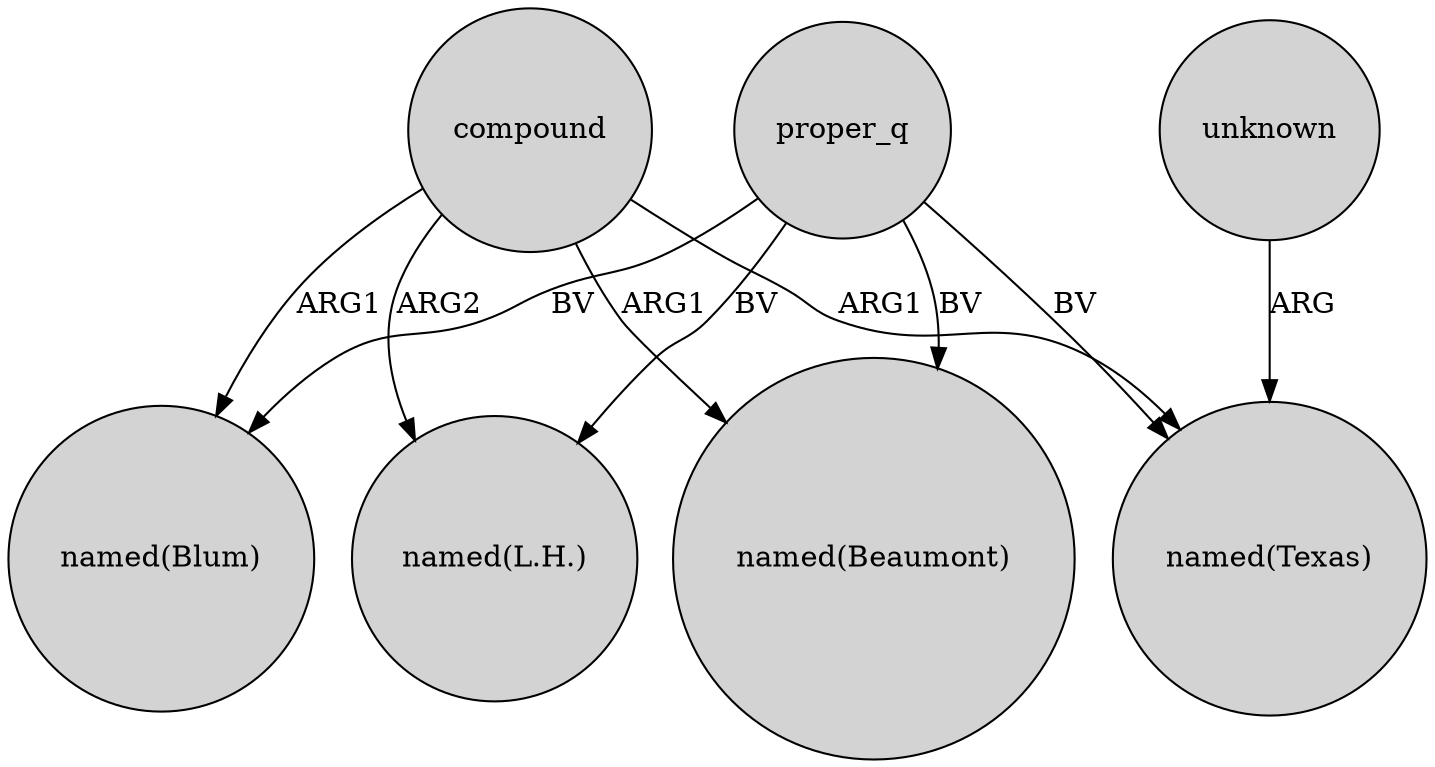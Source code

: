digraph {
	node [shape=circle style=filled]
	compound -> "named(L.H.)" [label=ARG2]
	compound -> "named(Blum)" [label=ARG1]
	compound -> "named(Texas)" [label=ARG1]
	proper_q -> "named(Beaumont)" [label=BV]
	compound -> "named(Beaumont)" [label=ARG1]
	proper_q -> "named(Blum)" [label=BV]
	unknown -> "named(Texas)" [label=ARG]
	proper_q -> "named(L.H.)" [label=BV]
	proper_q -> "named(Texas)" [label=BV]
}
